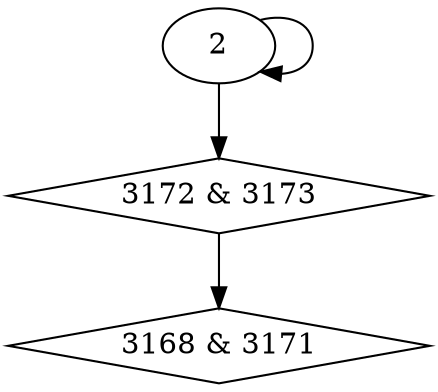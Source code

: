digraph {
0 [label = "3168 & 3171", shape = diamond];
1 [label = "3172 & 3173", shape = diamond];
1 -> 0;
2 -> 1;
2 -> 2;
}
